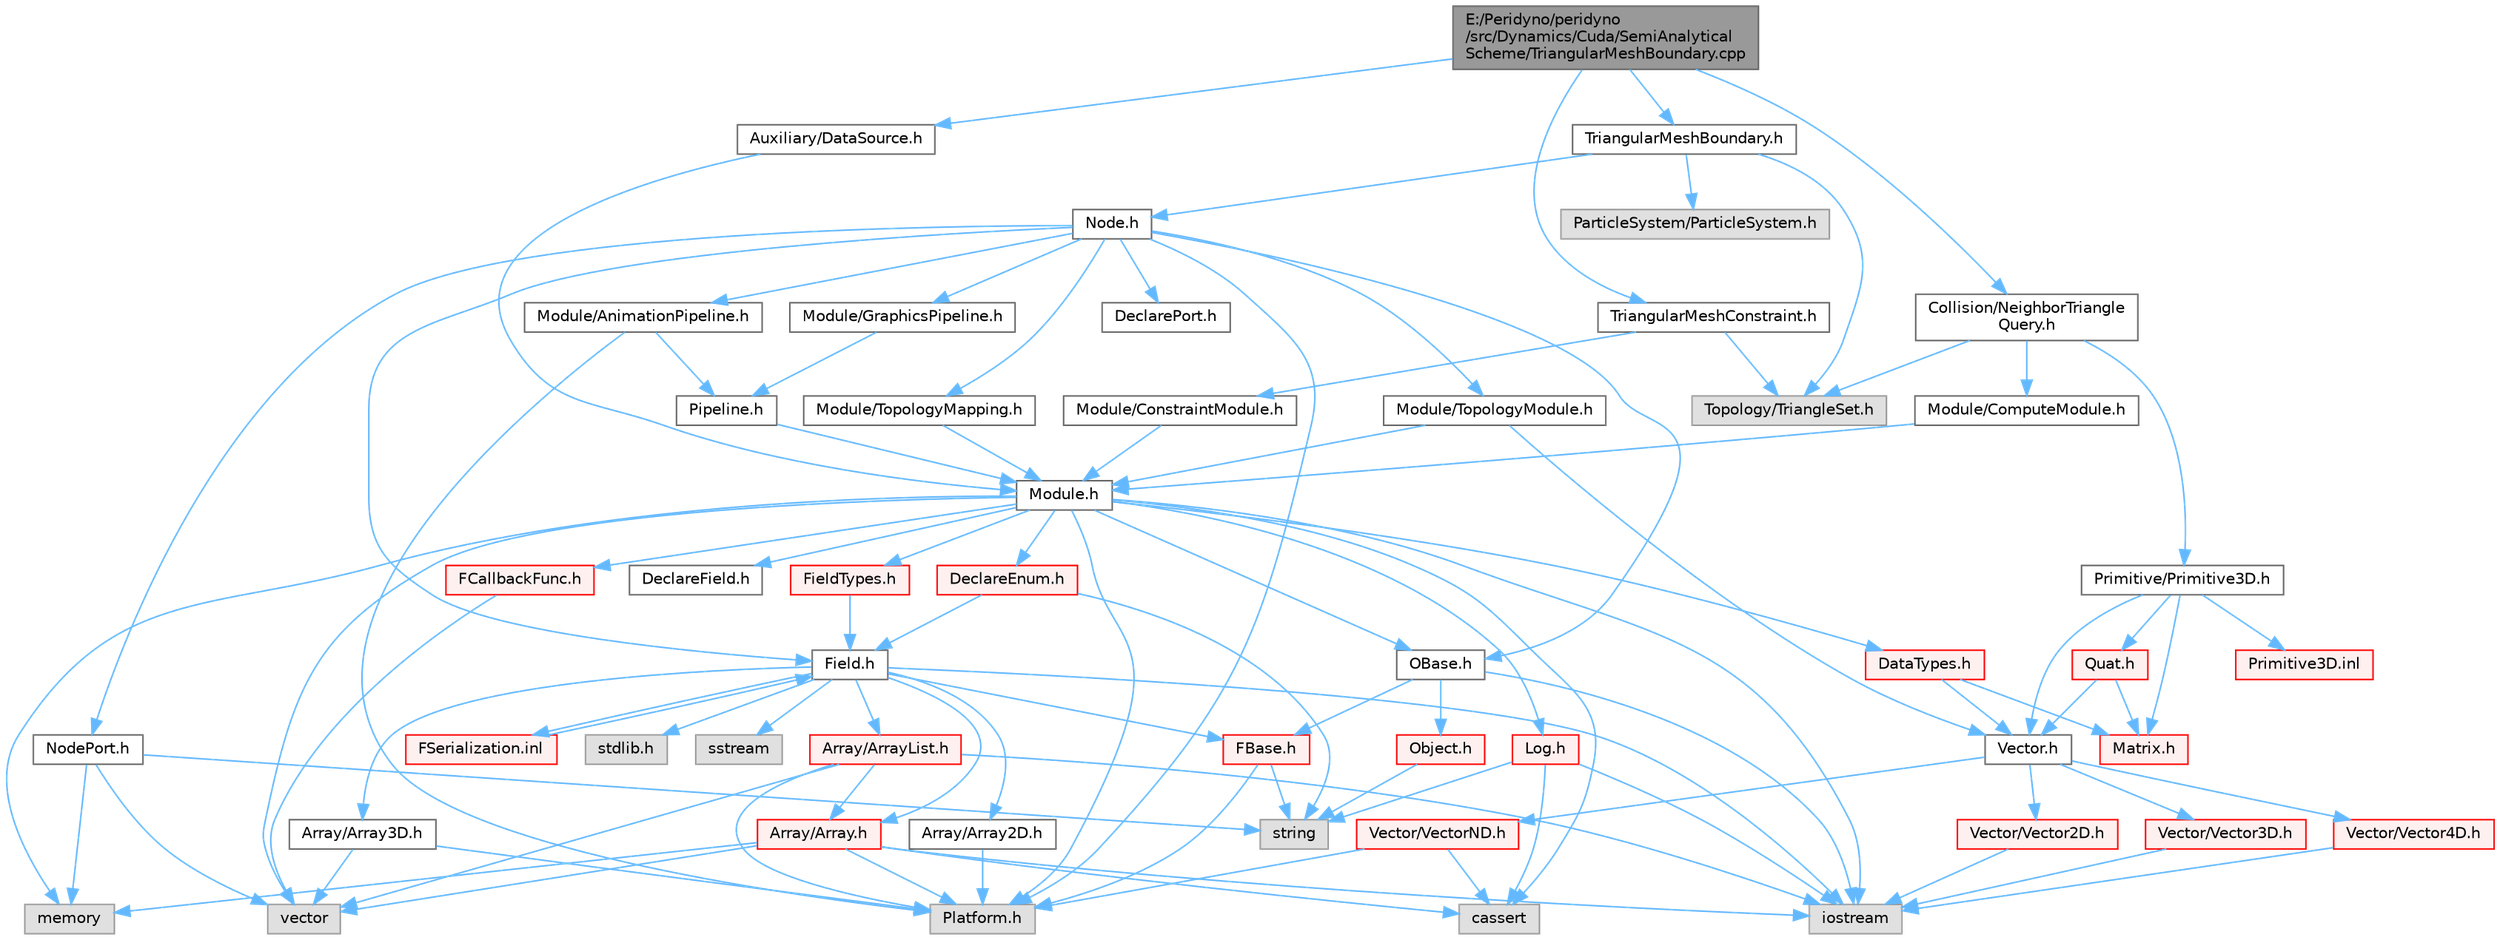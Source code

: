 digraph "E:/Peridyno/peridyno/src/Dynamics/Cuda/SemiAnalyticalScheme/TriangularMeshBoundary.cpp"
{
 // LATEX_PDF_SIZE
  bgcolor="transparent";
  edge [fontname=Helvetica,fontsize=10,labelfontname=Helvetica,labelfontsize=10];
  node [fontname=Helvetica,fontsize=10,shape=box,height=0.2,width=0.4];
  Node1 [id="Node000001",label="E:/Peridyno/peridyno\l/src/Dynamics/Cuda/SemiAnalytical\lScheme/TriangularMeshBoundary.cpp",height=0.2,width=0.4,color="gray40", fillcolor="grey60", style="filled", fontcolor="black",tooltip=" "];
  Node1 -> Node2 [id="edge1_Node000001_Node000002",color="steelblue1",style="solid",tooltip=" "];
  Node2 [id="Node000002",label="TriangularMeshBoundary.h",height=0.2,width=0.4,color="grey40", fillcolor="white", style="filled",URL="$_triangular_mesh_boundary_8h.html",tooltip=" "];
  Node2 -> Node3 [id="edge2_Node000002_Node000003",color="steelblue1",style="solid",tooltip=" "];
  Node3 [id="Node000003",label="Node.h",height=0.2,width=0.4,color="grey40", fillcolor="white", style="filled",URL="$_node_8h.html",tooltip=" "];
  Node3 -> Node4 [id="edge3_Node000003_Node000004",color="steelblue1",style="solid",tooltip=" "];
  Node4 [id="Node000004",label="OBase.h",height=0.2,width=0.4,color="grey40", fillcolor="white", style="filled",URL="$_o_base_8h.html",tooltip=" "];
  Node4 -> Node5 [id="edge4_Node000004_Node000005",color="steelblue1",style="solid",tooltip=" "];
  Node5 [id="Node000005",label="iostream",height=0.2,width=0.4,color="grey60", fillcolor="#E0E0E0", style="filled",tooltip=" "];
  Node4 -> Node6 [id="edge5_Node000004_Node000006",color="steelblue1",style="solid",tooltip=" "];
  Node6 [id="Node000006",label="FBase.h",height=0.2,width=0.4,color="red", fillcolor="#FFF0F0", style="filled",URL="$_f_base_8h.html",tooltip=" "];
  Node6 -> Node7 [id="edge6_Node000006_Node000007",color="steelblue1",style="solid",tooltip=" "];
  Node7 [id="Node000007",label="Platform.h",height=0.2,width=0.4,color="grey60", fillcolor="#E0E0E0", style="filled",tooltip=" "];
  Node6 -> Node10 [id="edge7_Node000006_Node000010",color="steelblue1",style="solid",tooltip=" "];
  Node10 [id="Node000010",label="string",height=0.2,width=0.4,color="grey60", fillcolor="#E0E0E0", style="filled",tooltip=" "];
  Node4 -> Node13 [id="edge8_Node000004_Node000013",color="steelblue1",style="solid",tooltip=" "];
  Node13 [id="Node000013",label="Object.h",height=0.2,width=0.4,color="red", fillcolor="#FFF0F0", style="filled",URL="$_object_8h.html",tooltip=" "];
  Node13 -> Node10 [id="edge9_Node000013_Node000010",color="steelblue1",style="solid",tooltip=" "];
  Node3 -> Node16 [id="edge10_Node000003_Node000016",color="steelblue1",style="solid",tooltip=" "];
  Node16 [id="Node000016",label="Field.h",height=0.2,width=0.4,color="grey40", fillcolor="white", style="filled",URL="$_field_8h.html",tooltip=" "];
  Node16 -> Node5 [id="edge11_Node000016_Node000005",color="steelblue1",style="solid",tooltip=" "];
  Node16 -> Node17 [id="edge12_Node000016_Node000017",color="steelblue1",style="solid",tooltip=" "];
  Node17 [id="Node000017",label="stdlib.h",height=0.2,width=0.4,color="grey60", fillcolor="#E0E0E0", style="filled",tooltip=" "];
  Node16 -> Node18 [id="edge13_Node000016_Node000018",color="steelblue1",style="solid",tooltip=" "];
  Node18 [id="Node000018",label="sstream",height=0.2,width=0.4,color="grey60", fillcolor="#E0E0E0", style="filled",tooltip=" "];
  Node16 -> Node6 [id="edge14_Node000016_Node000006",color="steelblue1",style="solid",tooltip=" "];
  Node16 -> Node19 [id="edge15_Node000016_Node000019",color="steelblue1",style="solid",tooltip=" "];
  Node19 [id="Node000019",label="Array/Array.h",height=0.2,width=0.4,color="red", fillcolor="#FFF0F0", style="filled",URL="$_array_8h.html",tooltip=" "];
  Node19 -> Node7 [id="edge16_Node000019_Node000007",color="steelblue1",style="solid",tooltip=" "];
  Node19 -> Node20 [id="edge17_Node000019_Node000020",color="steelblue1",style="solid",tooltip=" "];
  Node20 [id="Node000020",label="cassert",height=0.2,width=0.4,color="grey60", fillcolor="#E0E0E0", style="filled",tooltip=" "];
  Node19 -> Node21 [id="edge18_Node000019_Node000021",color="steelblue1",style="solid",tooltip=" "];
  Node21 [id="Node000021",label="vector",height=0.2,width=0.4,color="grey60", fillcolor="#E0E0E0", style="filled",tooltip=" "];
  Node19 -> Node5 [id="edge19_Node000019_Node000005",color="steelblue1",style="solid",tooltip=" "];
  Node19 -> Node22 [id="edge20_Node000019_Node000022",color="steelblue1",style="solid",tooltip=" "];
  Node22 [id="Node000022",label="memory",height=0.2,width=0.4,color="grey60", fillcolor="#E0E0E0", style="filled",tooltip=" "];
  Node16 -> Node24 [id="edge21_Node000016_Node000024",color="steelblue1",style="solid",tooltip=" "];
  Node24 [id="Node000024",label="Array/Array2D.h",height=0.2,width=0.4,color="grey40", fillcolor="white", style="filled",URL="$_array2_d_8h.html",tooltip=" "];
  Node24 -> Node7 [id="edge22_Node000024_Node000007",color="steelblue1",style="solid",tooltip=" "];
  Node16 -> Node25 [id="edge23_Node000016_Node000025",color="steelblue1",style="solid",tooltip=" "];
  Node25 [id="Node000025",label="Array/Array3D.h",height=0.2,width=0.4,color="grey40", fillcolor="white", style="filled",URL="$_array3_d_8h.html",tooltip=" "];
  Node25 -> Node7 [id="edge24_Node000025_Node000007",color="steelblue1",style="solid",tooltip=" "];
  Node25 -> Node21 [id="edge25_Node000025_Node000021",color="steelblue1",style="solid",tooltip=" "];
  Node16 -> Node26 [id="edge26_Node000016_Node000026",color="steelblue1",style="solid",tooltip=" "];
  Node26 [id="Node000026",label="Array/ArrayList.h",height=0.2,width=0.4,color="red", fillcolor="#FFF0F0", style="filled",URL="$_array_list_8h.html",tooltip=" "];
  Node26 -> Node21 [id="edge27_Node000026_Node000021",color="steelblue1",style="solid",tooltip=" "];
  Node26 -> Node5 [id="edge28_Node000026_Node000005",color="steelblue1",style="solid",tooltip=" "];
  Node26 -> Node7 [id="edge29_Node000026_Node000007",color="steelblue1",style="solid",tooltip=" "];
  Node26 -> Node19 [id="edge30_Node000026_Node000019",color="steelblue1",style="solid",tooltip=" "];
  Node16 -> Node67 [id="edge31_Node000016_Node000067",color="steelblue1",style="solid",tooltip=" "];
  Node67 [id="Node000067",label="FSerialization.inl",height=0.2,width=0.4,color="red", fillcolor="#FFF0F0", style="filled",URL="$_f_serialization_8inl.html",tooltip=" "];
  Node67 -> Node16 [id="edge32_Node000067_Node000016",color="steelblue1",style="solid",tooltip=" "];
  Node3 -> Node7 [id="edge33_Node000003_Node000007",color="steelblue1",style="solid",tooltip=" "];
  Node3 -> Node71 [id="edge34_Node000003_Node000071",color="steelblue1",style="solid",tooltip=" "];
  Node71 [id="Node000071",label="DeclarePort.h",height=0.2,width=0.4,color="grey40", fillcolor="white", style="filled",URL="$_declare_port_8h.html",tooltip=" "];
  Node3 -> Node72 [id="edge35_Node000003_Node000072",color="steelblue1",style="solid",tooltip=" "];
  Node72 [id="Node000072",label="NodePort.h",height=0.2,width=0.4,color="grey40", fillcolor="white", style="filled",URL="$_node_port_8h.html",tooltip=" "];
  Node72 -> Node10 [id="edge36_Node000072_Node000010",color="steelblue1",style="solid",tooltip=" "];
  Node72 -> Node21 [id="edge37_Node000072_Node000021",color="steelblue1",style="solid",tooltip=" "];
  Node72 -> Node22 [id="edge38_Node000072_Node000022",color="steelblue1",style="solid",tooltip=" "];
  Node3 -> Node73 [id="edge39_Node000003_Node000073",color="steelblue1",style="solid",tooltip=" "];
  Node73 [id="Node000073",label="Module/TopologyModule.h",height=0.2,width=0.4,color="grey40", fillcolor="white", style="filled",URL="$_topology_module_8h.html",tooltip=" "];
  Node73 -> Node31 [id="edge40_Node000073_Node000031",color="steelblue1",style="solid",tooltip=" "];
  Node31 [id="Node000031",label="Vector.h",height=0.2,width=0.4,color="grey40", fillcolor="white", style="filled",URL="$_vector_8h.html",tooltip=" "];
  Node31 -> Node32 [id="edge41_Node000031_Node000032",color="steelblue1",style="solid",tooltip=" "];
  Node32 [id="Node000032",label="Vector/Vector2D.h",height=0.2,width=0.4,color="red", fillcolor="#FFF0F0", style="filled",URL="$_vector2_d_8h.html",tooltip=" "];
  Node32 -> Node5 [id="edge42_Node000032_Node000005",color="steelblue1",style="solid",tooltip=" "];
  Node31 -> Node38 [id="edge43_Node000031_Node000038",color="steelblue1",style="solid",tooltip=" "];
  Node38 [id="Node000038",label="Vector/Vector3D.h",height=0.2,width=0.4,color="red", fillcolor="#FFF0F0", style="filled",URL="$_vector3_d_8h.html",tooltip=" "];
  Node38 -> Node5 [id="edge44_Node000038_Node000005",color="steelblue1",style="solid",tooltip=" "];
  Node31 -> Node41 [id="edge45_Node000031_Node000041",color="steelblue1",style="solid",tooltip=" "];
  Node41 [id="Node000041",label="Vector/Vector4D.h",height=0.2,width=0.4,color="red", fillcolor="#FFF0F0", style="filled",URL="$_vector4_d_8h.html",tooltip=" "];
  Node41 -> Node5 [id="edge46_Node000041_Node000005",color="steelblue1",style="solid",tooltip=" "];
  Node31 -> Node44 [id="edge47_Node000031_Node000044",color="steelblue1",style="solid",tooltip=" "];
  Node44 [id="Node000044",label="Vector/VectorND.h",height=0.2,width=0.4,color="red", fillcolor="#FFF0F0", style="filled",URL="$_vector_n_d_8h.html",tooltip=" "];
  Node44 -> Node20 [id="edge48_Node000044_Node000020",color="steelblue1",style="solid",tooltip=" "];
  Node44 -> Node7 [id="edge49_Node000044_Node000007",color="steelblue1",style="solid",tooltip=" "];
  Node73 -> Node74 [id="edge50_Node000073_Node000074",color="steelblue1",style="solid",tooltip=" "];
  Node74 [id="Node000074",label="Module.h",height=0.2,width=0.4,color="grey40", fillcolor="white", style="filled",URL="$_module_8h.html",tooltip=" "];
  Node74 -> Node7 [id="edge51_Node000074_Node000007",color="steelblue1",style="solid",tooltip=" "];
  Node74 -> Node22 [id="edge52_Node000074_Node000022",color="steelblue1",style="solid",tooltip=" "];
  Node74 -> Node21 [id="edge53_Node000074_Node000021",color="steelblue1",style="solid",tooltip=" "];
  Node74 -> Node20 [id="edge54_Node000074_Node000020",color="steelblue1",style="solid",tooltip=" "];
  Node74 -> Node5 [id="edge55_Node000074_Node000005",color="steelblue1",style="solid",tooltip=" "];
  Node74 -> Node4 [id="edge56_Node000074_Node000004",color="steelblue1",style="solid",tooltip=" "];
  Node74 -> Node75 [id="edge57_Node000074_Node000075",color="steelblue1",style="solid",tooltip=" "];
  Node75 [id="Node000075",label="Log.h",height=0.2,width=0.4,color="red", fillcolor="#FFF0F0", style="filled",URL="$_log_8h.html",tooltip=" "];
  Node75 -> Node10 [id="edge58_Node000075_Node000010",color="steelblue1",style="solid",tooltip=" "];
  Node75 -> Node5 [id="edge59_Node000075_Node000005",color="steelblue1",style="solid",tooltip=" "];
  Node75 -> Node20 [id="edge60_Node000075_Node000020",color="steelblue1",style="solid",tooltip=" "];
  Node74 -> Node83 [id="edge61_Node000074_Node000083",color="steelblue1",style="solid",tooltip=" "];
  Node83 [id="Node000083",label="DataTypes.h",height=0.2,width=0.4,color="red", fillcolor="#FFF0F0", style="filled",URL="$_data_types_8h.html",tooltip=" "];
  Node83 -> Node31 [id="edge62_Node000083_Node000031",color="steelblue1",style="solid",tooltip=" "];
  Node83 -> Node49 [id="edge63_Node000083_Node000049",color="steelblue1",style="solid",tooltip=" "];
  Node49 [id="Node000049",label="Matrix.h",height=0.2,width=0.4,color="red", fillcolor="#FFF0F0", style="filled",URL="$_matrix_8h.html",tooltip=" "];
  Node74 -> Node88 [id="edge64_Node000074_Node000088",color="steelblue1",style="solid",tooltip=" "];
  Node88 [id="Node000088",label="DeclareEnum.h",height=0.2,width=0.4,color="red", fillcolor="#FFF0F0", style="filled",URL="$_declare_enum_8h.html",tooltip=" "];
  Node88 -> Node10 [id="edge65_Node000088_Node000010",color="steelblue1",style="solid",tooltip=" "];
  Node88 -> Node16 [id="edge66_Node000088_Node000016",color="steelblue1",style="solid",tooltip=" "];
  Node74 -> Node89 [id="edge67_Node000074_Node000089",color="steelblue1",style="solid",tooltip=" "];
  Node89 [id="Node000089",label="DeclareField.h",height=0.2,width=0.4,color="grey40", fillcolor="white", style="filled",URL="$_declare_field_8h.html",tooltip=" "];
  Node74 -> Node90 [id="edge68_Node000074_Node000090",color="steelblue1",style="solid",tooltip=" "];
  Node90 [id="Node000090",label="FCallbackFunc.h",height=0.2,width=0.4,color="red", fillcolor="#FFF0F0", style="filled",URL="$_f_callback_func_8h.html",tooltip=" "];
  Node90 -> Node21 [id="edge69_Node000090_Node000021",color="steelblue1",style="solid",tooltip=" "];
  Node74 -> Node91 [id="edge70_Node000074_Node000091",color="steelblue1",style="solid",tooltip=" "];
  Node91 [id="Node000091",label="FieldTypes.h",height=0.2,width=0.4,color="red", fillcolor="#FFF0F0", style="filled",URL="$_field_types_8h.html",tooltip=" "];
  Node91 -> Node16 [id="edge71_Node000091_Node000016",color="steelblue1",style="solid",tooltip=" "];
  Node3 -> Node93 [id="edge72_Node000003_Node000093",color="steelblue1",style="solid",tooltip=" "];
  Node93 [id="Node000093",label="Module/TopologyMapping.h",height=0.2,width=0.4,color="grey40", fillcolor="white", style="filled",URL="$_topology_mapping_8h.html",tooltip=" "];
  Node93 -> Node74 [id="edge73_Node000093_Node000074",color="steelblue1",style="solid",tooltip=" "];
  Node3 -> Node94 [id="edge74_Node000003_Node000094",color="steelblue1",style="solid",tooltip=" "];
  Node94 [id="Node000094",label="Module/AnimationPipeline.h",height=0.2,width=0.4,color="grey40", fillcolor="white", style="filled",URL="$_animation_pipeline_8h.html",tooltip=" "];
  Node94 -> Node95 [id="edge75_Node000094_Node000095",color="steelblue1",style="solid",tooltip=" "];
  Node95 [id="Node000095",label="Pipeline.h",height=0.2,width=0.4,color="grey40", fillcolor="white", style="filled",URL="$_pipeline_8h.html",tooltip=" "];
  Node95 -> Node74 [id="edge76_Node000095_Node000074",color="steelblue1",style="solid",tooltip=" "];
  Node94 -> Node7 [id="edge77_Node000094_Node000007",color="steelblue1",style="solid",tooltip=" "];
  Node3 -> Node96 [id="edge78_Node000003_Node000096",color="steelblue1",style="solid",tooltip=" "];
  Node96 [id="Node000096",label="Module/GraphicsPipeline.h",height=0.2,width=0.4,color="grey40", fillcolor="white", style="filled",URL="$_graphics_pipeline_8h.html",tooltip=" "];
  Node96 -> Node95 [id="edge79_Node000096_Node000095",color="steelblue1",style="solid",tooltip=" "];
  Node2 -> Node97 [id="edge80_Node000002_Node000097",color="steelblue1",style="solid",tooltip=" "];
  Node97 [id="Node000097",label="ParticleSystem/ParticleSystem.h",height=0.2,width=0.4,color="grey60", fillcolor="#E0E0E0", style="filled",tooltip=" "];
  Node2 -> Node98 [id="edge81_Node000002_Node000098",color="steelblue1",style="solid",tooltip=" "];
  Node98 [id="Node000098",label="Topology/TriangleSet.h",height=0.2,width=0.4,color="grey60", fillcolor="#E0E0E0", style="filled",tooltip=" "];
  Node1 -> Node99 [id="edge82_Node000001_Node000099",color="steelblue1",style="solid",tooltip=" "];
  Node99 [id="Node000099",label="Collision/NeighborTriangle\lQuery.h",height=0.2,width=0.4,color="grey40", fillcolor="white", style="filled",URL="$_neighbor_triangle_query_8h.html",tooltip=" "];
  Node99 -> Node100 [id="edge83_Node000099_Node000100",color="steelblue1",style="solid",tooltip=" "];
  Node100 [id="Node000100",label="Module/ComputeModule.h",height=0.2,width=0.4,color="grey40", fillcolor="white", style="filled",URL="$_compute_module_8h.html",tooltip=" "];
  Node100 -> Node74 [id="edge84_Node000100_Node000074",color="steelblue1",style="solid",tooltip=" "];
  Node99 -> Node98 [id="edge85_Node000099_Node000098",color="steelblue1",style="solid",tooltip=" "];
  Node99 -> Node101 [id="edge86_Node000099_Node000101",color="steelblue1",style="solid",tooltip=" "];
  Node101 [id="Node000101",label="Primitive/Primitive3D.h",height=0.2,width=0.4,color="grey40", fillcolor="white", style="filled",URL="$_primitive3_d_8h.html",tooltip=" "];
  Node101 -> Node31 [id="edge87_Node000101_Node000031",color="steelblue1",style="solid",tooltip=" "];
  Node101 -> Node49 [id="edge88_Node000101_Node000049",color="steelblue1",style="solid",tooltip=" "];
  Node101 -> Node62 [id="edge89_Node000101_Node000062",color="steelblue1",style="solid",tooltip=" "];
  Node62 [id="Node000062",label="Quat.h",height=0.2,width=0.4,color="red", fillcolor="#FFF0F0", style="filled",URL="$_quat_8h.html",tooltip="Implementation of quaternion."];
  Node62 -> Node31 [id="edge90_Node000062_Node000031",color="steelblue1",style="solid",tooltip=" "];
  Node62 -> Node49 [id="edge91_Node000062_Node000049",color="steelblue1",style="solid",tooltip=" "];
  Node101 -> Node102 [id="edge92_Node000101_Node000102",color="steelblue1",style="solid",tooltip=" "];
  Node102 [id="Node000102",label="Primitive3D.inl",height=0.2,width=0.4,color="red", fillcolor="#FFF0F0", style="filled",URL="$_primitive3_d_8inl.html",tooltip=" "];
  Node1 -> Node105 [id="edge93_Node000001_Node000105",color="steelblue1",style="solid",tooltip=" "];
  Node105 [id="Node000105",label="TriangularMeshConstraint.h",height=0.2,width=0.4,color="grey40", fillcolor="white", style="filled",URL="$_triangular_mesh_constraint_8h.html",tooltip=" "];
  Node105 -> Node106 [id="edge94_Node000105_Node000106",color="steelblue1",style="solid",tooltip=" "];
  Node106 [id="Node000106",label="Module/ConstraintModule.h",height=0.2,width=0.4,color="grey40", fillcolor="white", style="filled",URL="$_constraint_module_8h.html",tooltip=" "];
  Node106 -> Node74 [id="edge95_Node000106_Node000074",color="steelblue1",style="solid",tooltip=" "];
  Node105 -> Node98 [id="edge96_Node000105_Node000098",color="steelblue1",style="solid",tooltip=" "];
  Node1 -> Node107 [id="edge97_Node000001_Node000107",color="steelblue1",style="solid",tooltip=" "];
  Node107 [id="Node000107",label="Auxiliary/DataSource.h",height=0.2,width=0.4,color="grey40", fillcolor="white", style="filled",URL="$_data_source_8h.html",tooltip=" "];
  Node107 -> Node74 [id="edge98_Node000107_Node000074",color="steelblue1",style="solid",tooltip=" "];
}
